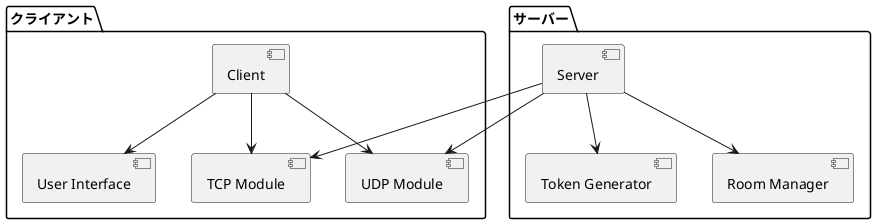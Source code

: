 @startuml
package "クライアント" {
  [Client] --> [User Interface]
  [Client] --> [TCP Module]
  [Client] --> [UDP Module]
}

package "サーバー" {
  [Server] --> [Token Generator]
  [Server] --> [Room Manager]
  [Server] --> [TCP Module]
  [Server] --> [UDP Module]
}
@enduml
